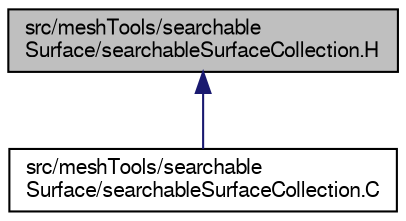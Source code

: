 digraph "src/meshTools/searchableSurface/searchableSurfaceCollection.H"
{
  bgcolor="transparent";
  edge [fontname="FreeSans",fontsize="10",labelfontname="FreeSans",labelfontsize="10"];
  node [fontname="FreeSans",fontsize="10",shape=record];
  Node232 [label="src/meshTools/searchable\lSurface/searchableSurfaceCollection.H",height=0.2,width=0.4,color="black", fillcolor="grey75", style="filled", fontcolor="black"];
  Node232 -> Node233 [dir="back",color="midnightblue",fontsize="10",style="solid",fontname="FreeSans"];
  Node233 [label="src/meshTools/searchable\lSurface/searchableSurfaceCollection.C",height=0.2,width=0.4,color="black",URL="$a07823.html"];
}
